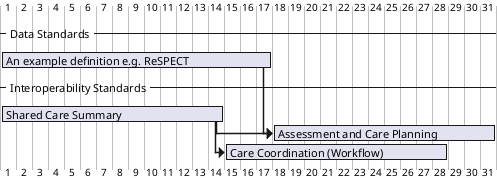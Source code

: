 @startgantt

-- Data Standards --
 [An example definition e.g. ReSPECT] as [V4] lasts 2 week and 3 days

-- Interoperability Standards --

[Shared Care Summary] as [V1] lasts 2 week
 [Assessment and Care Planning] as [V2] lasts 2 week
 [V2] starts at [V1]'s end
 [Care Coordination (Workflow)] as [V3] lasts 2 week
 [V3] starts at [V1]'s end
 [V2] starts at [V4]'s end


@endgantt
